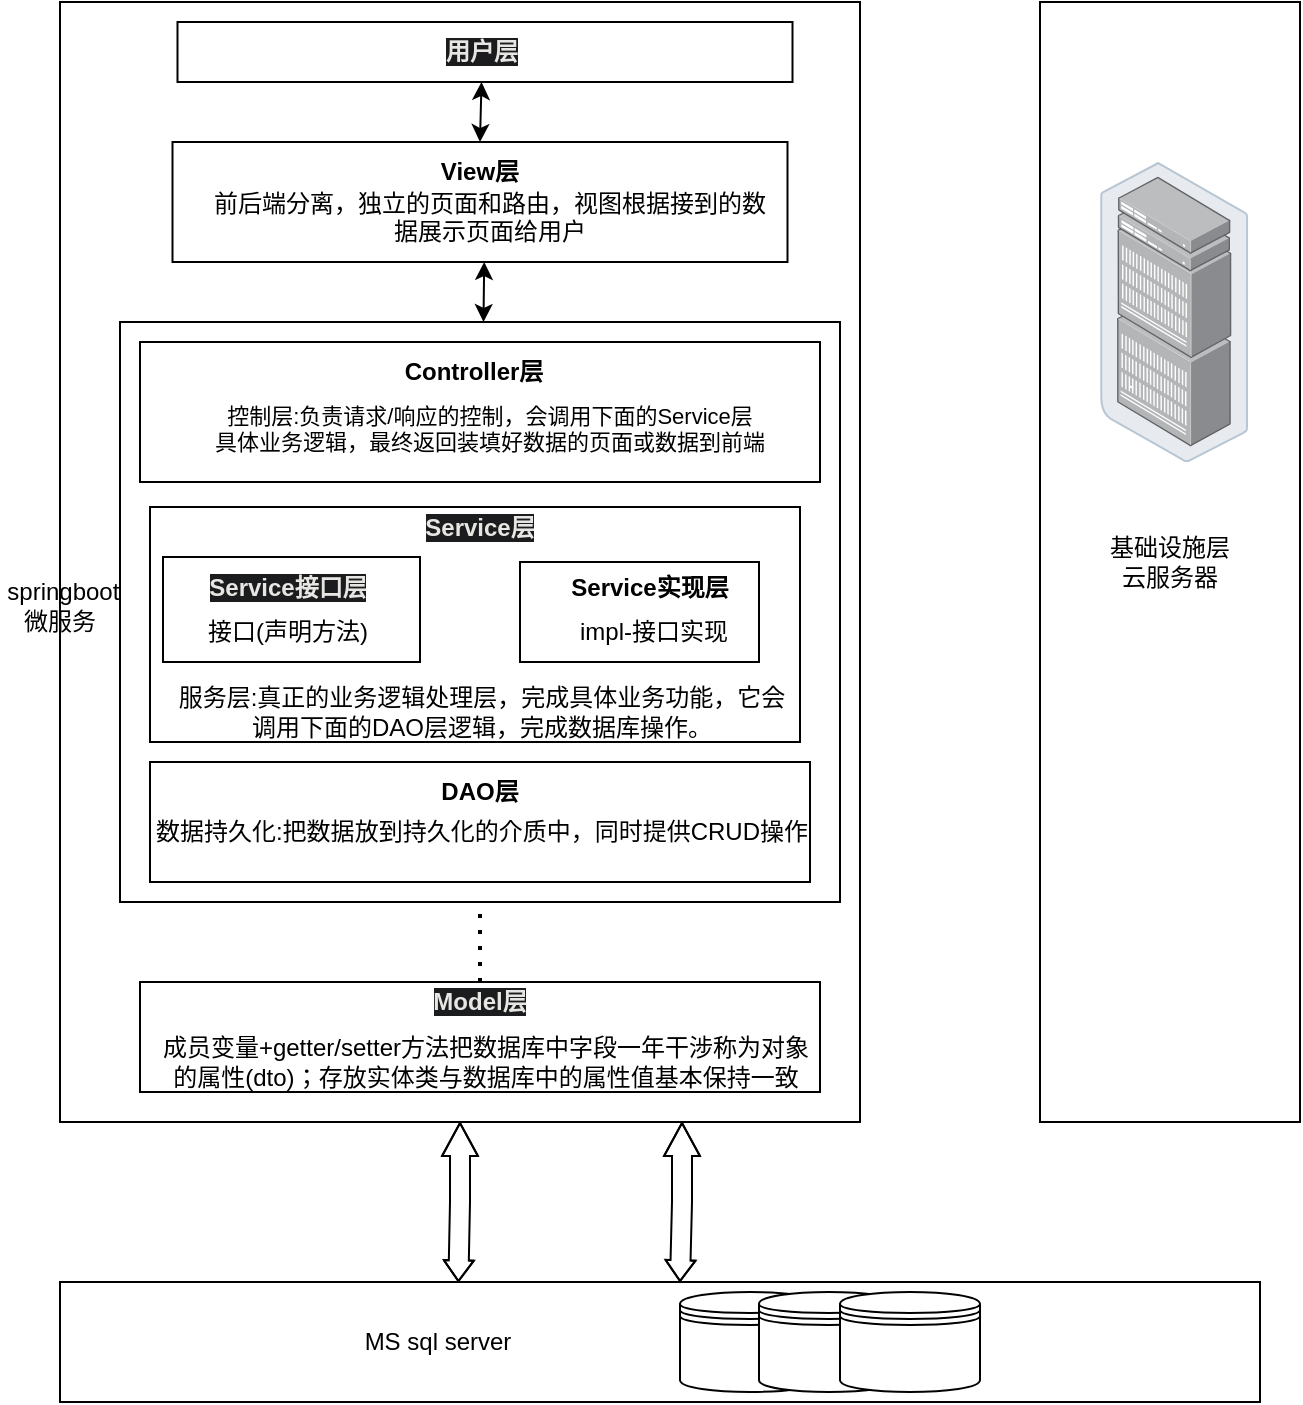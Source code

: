 <mxfile version="21.1.8" type="github">
  <diagram name="第 1 页" id="4BP5UFmYmfHCPq6p5SqR">
    <mxGraphModel dx="1136" dy="608" grid="1" gridSize="10" guides="1" tooltips="1" connect="1" arrows="1" fold="1" page="1" pageScale="1" pageWidth="827" pageHeight="1169" math="0" shadow="0">
      <root>
        <mxCell id="0" />
        <mxCell id="1" parent="0" />
        <mxCell id="xWdIqqFXcE5dGAKo-V1U-1" value="" style="rounded=0;whiteSpace=wrap;html=1;" parent="1" vertex="1">
          <mxGeometry x="60" y="100" width="400" height="560" as="geometry" />
        </mxCell>
        <mxCell id="xWdIqqFXcE5dGAKo-V1U-2" value="基础设施层&lt;br&gt;云服务器" style="rounded=0;whiteSpace=wrap;html=1;" parent="1" vertex="1">
          <mxGeometry x="550" y="100" width="130" height="560" as="geometry" />
        </mxCell>
        <mxCell id="xWdIqqFXcE5dGAKo-V1U-3" value="&lt;p style=&quot;line-height: 120%;&quot;&gt;&lt;br&gt;&lt;/p&gt;" style="rounded=0;whiteSpace=wrap;html=1;" parent="1" vertex="1">
          <mxGeometry x="118.75" y="110" width="307.5" height="30" as="geometry" />
        </mxCell>
        <mxCell id="xWdIqqFXcE5dGAKo-V1U-4" value="" style="rounded=0;whiteSpace=wrap;html=1;" parent="1" vertex="1">
          <mxGeometry x="100" y="590" width="340" height="55" as="geometry" />
        </mxCell>
        <mxCell id="xWdIqqFXcE5dGAKo-V1U-5" value="" style="rounded=0;whiteSpace=wrap;html=1;" parent="1" vertex="1">
          <mxGeometry x="116.25" y="170" width="307.5" height="60" as="geometry" />
        </mxCell>
        <mxCell id="xWdIqqFXcE5dGAKo-V1U-6" value="&lt;div style=&quot;&quot;&gt;&lt;br&gt;&lt;/div&gt;" style="rounded=0;whiteSpace=wrap;html=1;align=left;" parent="1" vertex="1">
          <mxGeometry x="90" y="260" width="360" height="290" as="geometry" />
        </mxCell>
        <mxCell id="xWdIqqFXcE5dGAKo-V1U-7" value="" style="rounded=0;whiteSpace=wrap;html=1;" parent="1" vertex="1">
          <mxGeometry x="60" y="740" width="600" height="60" as="geometry" />
        </mxCell>
        <mxCell id="xWdIqqFXcE5dGAKo-V1U-8" value="" style="rounded=0;whiteSpace=wrap;html=1;" parent="1" vertex="1">
          <mxGeometry x="100" y="270" width="340" height="70" as="geometry" />
        </mxCell>
        <mxCell id="xWdIqqFXcE5dGAKo-V1U-9" value="" style="rounded=0;whiteSpace=wrap;html=1;" parent="1" vertex="1">
          <mxGeometry x="105" y="352.5" width="325" height="117.5" as="geometry" />
        </mxCell>
        <mxCell id="xWdIqqFXcE5dGAKo-V1U-10" value="" style="rounded=0;whiteSpace=wrap;html=1;" parent="1" vertex="1">
          <mxGeometry x="105" y="480" width="330" height="60" as="geometry" />
        </mxCell>
        <mxCell id="FF7UW5eRQw3FAe2rPzKe-4" value="" style="shape=datastore;whiteSpace=wrap;html=1;" vertex="1" parent="1">
          <mxGeometry x="370" y="745" width="70" height="50" as="geometry" />
        </mxCell>
        <mxCell id="FF7UW5eRQw3FAe2rPzKe-10" value="" style="image;points=[];aspect=fixed;html=1;align=center;shadow=0;dashed=0;image=img/lib/allied_telesis/storage/Datacenter_Server_Rack_EoR.svg;" vertex="1" parent="1">
          <mxGeometry x="580" y="180" width="74.22" height="150" as="geometry" />
        </mxCell>
        <mxCell id="FF7UW5eRQw3FAe2rPzKe-5" value="" style="shape=datastore;whiteSpace=wrap;html=1;" vertex="1" parent="1">
          <mxGeometry x="409.5" y="745" width="70" height="50" as="geometry" />
        </mxCell>
        <mxCell id="FF7UW5eRQw3FAe2rPzKe-11" value="" style="endArrow=none;dashed=1;html=1;dashPattern=1 3;strokeWidth=2;rounded=0;entryX=0.5;entryY=1;entryDx=0;entryDy=0;exitX=0.5;exitY=0;exitDx=0;exitDy=0;" edge="1" parent="1" source="xWdIqqFXcE5dGAKo-V1U-4" target="xWdIqqFXcE5dGAKo-V1U-6">
          <mxGeometry width="50" height="50" relative="1" as="geometry">
            <mxPoint x="280" y="540" as="sourcePoint" />
            <mxPoint x="330" y="490" as="targetPoint" />
          </mxGeometry>
        </mxCell>
        <mxCell id="FF7UW5eRQw3FAe2rPzKe-13" value="&lt;b&gt;&lt;span data-darkreader-inline-bgcolor=&quot;&quot; data-darkreader-inline-color=&quot;&quot; style=&quot;color: rgb(232, 230, 227); font-family: Helvetica; font-size: 12px; font-style: normal; font-variant-ligatures: normal; font-variant-caps: normal; letter-spacing: normal; orphans: 2; text-align: center; text-indent: 0px; text-transform: none; widows: 2; word-spacing: 0px; -webkit-text-stroke-width: 0px; background-color: rgb(26, 28, 30); text-decoration-thickness: initial; text-decoration-style: initial; text-decoration-color: initial; float: none; --darkreader-inline-color:#d8d4cf; --darkreader-inline-bgcolor:#151718; display: inline !important;&quot;&gt;用户层&lt;/span&gt;&lt;br&gt;&lt;/b&gt;" style="text;html=1;strokeColor=none;fillColor=none;align=center;verticalAlign=middle;whiteSpace=wrap;rounded=0;" vertex="1" parent="1">
          <mxGeometry x="240.75" y="110" width="60" height="30" as="geometry" />
        </mxCell>
        <mxCell id="FF7UW5eRQw3FAe2rPzKe-14" value="前后端分离，独立的页面和路由，&lt;span data-darkreader-inline-color=&quot;&quot; data-darkreader-inline-bgcolor=&quot;&quot; style=&quot;background-color: initial; color: rgb(0, 0, 0); --darkreader-inline-bgcolor: initial; --darkreader-inline-color:#e8e6e3;&quot;&gt;视图根据接到的数据&lt;/span&gt;&lt;span style=&quot;color: rgb(0, 0, 0); --darkreader-inline-color:#e8e6e3;&quot; data-darkreader-inline-color=&quot;&quot;&gt;展示页面给用户&lt;/span&gt;&lt;br&gt;&lt;div&gt;&lt;br&gt;&lt;/div&gt;" style="text;html=1;strokeColor=none;fillColor=none;align=center;verticalAlign=middle;whiteSpace=wrap;rounded=0;" vertex="1" parent="1">
          <mxGeometry x="130" y="200" width="290" height="30" as="geometry" />
        </mxCell>
        <mxCell id="FF7UW5eRQw3FAe2rPzKe-15" value="&lt;b&gt;View层&lt;br&gt;&lt;/b&gt;" style="text;html=1;strokeColor=none;fillColor=none;align=center;verticalAlign=middle;whiteSpace=wrap;rounded=0;" vertex="1" parent="1">
          <mxGeometry x="240" y="170" width="60" height="30" as="geometry" />
        </mxCell>
        <mxCell id="FF7UW5eRQw3FAe2rPzKe-16" value="&lt;b&gt;Controller层&lt;/b&gt;" style="text;html=1;strokeColor=none;fillColor=none;align=center;verticalAlign=middle;whiteSpace=wrap;rounded=0;" vertex="1" parent="1">
          <mxGeometry x="217" y="270" width="100" height="30" as="geometry" />
        </mxCell>
        <mxCell id="FF7UW5eRQw3FAe2rPzKe-17" value="&lt;div style=&quot;font-size: 11px;&quot;&gt;&lt;font style=&quot;font-size: 11px;&quot;&gt;控制层:负责请求/响应的控制，会调用下&lt;span data-darkreader-inline-color=&quot;&quot; data-darkreader-inline-bgcolor=&quot;&quot; style=&quot;background-color: initial; color: rgb(0, 0, 0); --darkreader-inline-bgcolor: initial; --darkreader-inline-color:#e8e6e3; font-size: 11px;&quot;&gt;面的Service层&lt;/span&gt;&lt;/font&gt;&lt;/div&gt;&lt;div style=&quot;font-size: 11px;&quot;&gt;&lt;font style=&quot;font-size: 11px;&quot;&gt;&lt;span data-darkreader-inline-color=&quot;&quot; data-darkreader-inline-bgcolor=&quot;&quot; style=&quot;background-color: initial; color: rgb(0, 0, 0); --darkreader-inline-bgcolor: initial; --darkreader-inline-color:#e8e6e3; font-size: 11px;&quot;&gt;具体业务逻辑，最终返回装&lt;/span&gt;&lt;span data-darkreader-inline-color=&quot;&quot; data-darkreader-inline-bgcolor=&quot;&quot; style=&quot;background-color: initial; color: rgb(0, 0, 0); --darkreader-inline-bgcolor: initial; --darkreader-inline-color:#e8e6e3; font-size: 11px;&quot;&gt;填好数据的页面或数据到前端&lt;/span&gt;&lt;/font&gt;&lt;/div&gt;&lt;div style=&quot;font-size: 11px;&quot;&gt;&lt;br style=&quot;font-size: 11px;&quot;&gt;&lt;/div&gt;" style="text;html=1;strokeColor=none;fillColor=none;align=center;verticalAlign=middle;whiteSpace=wrap;rounded=0;" vertex="1" parent="1">
          <mxGeometry x="105" y="310" width="340" height="20" as="geometry" />
        </mxCell>
        <mxCell id="FF7UW5eRQw3FAe2rPzKe-18" value="&amp;nbsp; &amp;nbsp;springboot微服务" style="text;html=1;strokeColor=none;fillColor=none;align=center;verticalAlign=middle;whiteSpace=wrap;rounded=0;" vertex="1" parent="1">
          <mxGeometry x="30" y="380" width="60" height="30" as="geometry" />
        </mxCell>
        <mxCell id="FF7UW5eRQw3FAe2rPzKe-20" value="&lt;span data-darkreader-inline-bgcolor=&quot;&quot; data-darkreader-inline-color=&quot;&quot; style=&quot;color: rgb(232, 230, 227); font-family: Helvetica; font-size: 12px; font-style: normal; font-variant-ligatures: normal; font-variant-caps: normal; letter-spacing: normal; orphans: 2; text-align: center; text-indent: 0px; text-transform: none; widows: 2; word-spacing: 0px; -webkit-text-stroke-width: 0px; background-color: rgb(26, 28, 30); text-decoration-thickness: initial; text-decoration-style: initial; text-decoration-color: initial; float: none; --darkreader-inline-color:#d8d4cf; --darkreader-inline-bgcolor:#151718; display: inline !important;&quot;&gt;&lt;b&gt;Service层&lt;/b&gt;&lt;/span&gt;" style="text;html=1;strokeColor=none;fillColor=none;align=center;verticalAlign=middle;whiteSpace=wrap;rounded=0;" vertex="1" parent="1">
          <mxGeometry x="240" y="347.5" width="60" height="30" as="geometry" />
        </mxCell>
        <mxCell id="FF7UW5eRQw3FAe2rPzKe-21" value="" style="rounded=0;whiteSpace=wrap;html=1;" vertex="1" parent="1">
          <mxGeometry x="111.5" y="377.5" width="128.5" height="52.5" as="geometry" />
        </mxCell>
        <mxCell id="FF7UW5eRQw3FAe2rPzKe-23" value="" style="rounded=0;whiteSpace=wrap;html=1;" vertex="1" parent="1">
          <mxGeometry x="290" y="380" width="119.5" height="50" as="geometry" />
        </mxCell>
        <mxCell id="FF7UW5eRQw3FAe2rPzKe-24" value="&lt;div&gt;接口&lt;span data-darkreader-inline-color=&quot;&quot; data-darkreader-inline-bgcolor=&quot;&quot; style=&quot;background-color: initial; color: rgb(0, 0, 0); --darkreader-inline-bgcolor: initial; --darkreader-inline-color:#e8e6e3;&quot;&gt;(声明方法)&lt;/span&gt;&lt;/div&gt;" style="text;html=1;strokeColor=none;fillColor=none;align=center;verticalAlign=middle;whiteSpace=wrap;rounded=0;" vertex="1" parent="1">
          <mxGeometry x="128" y="400" width="92" height="30" as="geometry" />
        </mxCell>
        <mxCell id="FF7UW5eRQw3FAe2rPzKe-25" value="&lt;b&gt;Service实现层&lt;/b&gt;" style="text;html=1;strokeColor=none;fillColor=none;align=center;verticalAlign=middle;whiteSpace=wrap;rounded=0;" vertex="1" parent="1">
          <mxGeometry x="310" y="377.5" width="90" height="30" as="geometry" />
        </mxCell>
        <mxCell id="FF7UW5eRQw3FAe2rPzKe-26" value="MS sql server" style="text;html=1;strokeColor=none;fillColor=none;align=center;verticalAlign=middle;whiteSpace=wrap;rounded=0;" vertex="1" parent="1">
          <mxGeometry x="168.25" y="755" width="162" height="30" as="geometry" />
        </mxCell>
        <mxCell id="FF7UW5eRQw3FAe2rPzKe-27" value="&lt;span data-darkreader-inline-bgcolor=&quot;&quot; data-darkreader-inline-color=&quot;&quot; style=&quot;color: rgb(232, 230, 227); font-family: Helvetica; font-size: 12px; font-style: normal; font-variant-ligatures: normal; font-variant-caps: normal; letter-spacing: normal; orphans: 2; text-align: center; text-indent: 0px; text-transform: none; widows: 2; word-spacing: 0px; -webkit-text-stroke-width: 0px; background-color: rgb(26, 28, 30); text-decoration-thickness: initial; text-decoration-style: initial; text-decoration-color: initial; float: none; --darkreader-inline-color:#d8d4cf; --darkreader-inline-bgcolor:#151718; display: inline !important;&quot;&gt;&lt;b&gt;Service接口层&lt;/b&gt;&lt;/span&gt;" style="text;html=1;strokeColor=none;fillColor=none;align=center;verticalAlign=middle;whiteSpace=wrap;rounded=0;" vertex="1" parent="1">
          <mxGeometry x="131" y="378" width="86" height="30" as="geometry" />
        </mxCell>
        <mxCell id="FF7UW5eRQw3FAe2rPzKe-28" value="&lt;div&gt;impl-接口实现&lt;/div&gt;" style="text;html=1;strokeColor=none;fillColor=none;align=center;verticalAlign=middle;whiteSpace=wrap;rounded=0;" vertex="1" parent="1">
          <mxGeometry x="314" y="400" width="86" height="30" as="geometry" />
        </mxCell>
        <mxCell id="FF7UW5eRQw3FAe2rPzKe-29" value="&lt;b&gt;DAO层&lt;/b&gt;" style="text;html=1;strokeColor=none;fillColor=none;align=center;verticalAlign=middle;whiteSpace=wrap;rounded=0;" vertex="1" parent="1">
          <mxGeometry x="240" y="480" width="60" height="30" as="geometry" />
        </mxCell>
        <mxCell id="FF7UW5eRQw3FAe2rPzKe-30" value="&lt;div&gt;服务层:真正的业务逻辑处理层，完成具体业务功能，&lt;span data-darkreader-inline-color=&quot;&quot; data-darkreader-inline-bgcolor=&quot;&quot; style=&quot;background-color: initial; color: rgb(0, 0, 0); --darkreader-inline-bgcolor: initial; --darkreader-inline-color:#e8e6e3;&quot;&gt;它会调用下面的DAO层逻辑，完成数据库操作。&lt;/span&gt;&lt;/div&gt;" style="text;html=1;strokeColor=none;fillColor=none;align=center;verticalAlign=middle;whiteSpace=wrap;rounded=0;" vertex="1" parent="1">
          <mxGeometry x="117.75" y="440" width="306" height="30" as="geometry" />
        </mxCell>
        <mxCell id="FF7UW5eRQw3FAe2rPzKe-31" value="&lt;div&gt;数据持久化:把数据&lt;span data-darkreader-inline-color=&quot;&quot; data-darkreader-inline-bgcolor=&quot;&quot; style=&quot;background-color: initial; color: rgb(0, 0, 0); --darkreader-inline-bgcolor: initial; --darkreader-inline-color:#e8e6e3;&quot;&gt;放到持久化的介质&lt;/span&gt;&lt;span style=&quot;color: rgb(0, 0, 0); --darkreader-inline-color:#e8e6e3;&quot; data-darkreader-inline-color=&quot;&quot;&gt;中，同时提供CRUD&lt;/span&gt;&lt;span data-darkreader-inline-bgcolor=&quot;&quot; style=&quot;background-color: initial; color: rgb(0, 0, 0); --darkreader-inline-color:#e8e6e3; --darkreader-inline-bgcolor: initial;&quot; data-darkreader-inline-color=&quot;&quot;&gt;操作&lt;/span&gt;&lt;/div&gt;" style="text;html=1;strokeColor=none;fillColor=none;align=center;verticalAlign=middle;whiteSpace=wrap;rounded=0;" vertex="1" parent="1">
          <mxGeometry x="105.75" y="500" width="330" height="30" as="geometry" />
        </mxCell>
        <mxCell id="FF7UW5eRQw3FAe2rPzKe-32" value="&lt;div&gt;成员变量+getter/setter方法&lt;span data-darkreader-inline-color=&quot;&quot; data-darkreader-inline-bgcolor=&quot;&quot; style=&quot;background-color: initial; color: rgb(0, 0, 0); --darkreader-inline-bgcolor: initial; --darkreader-inline-color:#e8e6e3;&quot;&gt;把数据库中字段一年干涉称&lt;/span&gt;&lt;span style=&quot;color: rgb(0, 0, 0); --darkreader-inline-color:#e8e6e3;&quot; data-darkreader-inline-color=&quot;&quot;&gt;为对象的属性(dto)&lt;/span&gt;&lt;span data-darkreader-inline-color=&quot;&quot; data-darkreader-inline-bgcolor=&quot;&quot; style=&quot;background-color: initial; color: rgb(0, 0, 0); --darkreader-inline-bgcolor: initial; --darkreader-inline-color:#e8e6e3;&quot;&gt;；存放实体类&lt;/span&gt;&lt;span style=&quot;color: rgb(0, 0, 0); --darkreader-inline-color:#e8e6e3;&quot; data-darkreader-inline-color=&quot;&quot;&gt;与数据库中的属性值基本保&lt;/span&gt;&lt;span data-darkreader-inline-bgcolor=&quot;&quot; style=&quot;background-color: initial; color: rgb(0, 0, 0); --darkreader-inline-color:#e8e6e3; --darkreader-inline-bgcolor: initial;&quot; data-darkreader-inline-color=&quot;&quot;&gt;持一致&lt;/span&gt;&lt;/div&gt;" style="text;html=1;strokeColor=none;fillColor=none;align=center;verticalAlign=middle;whiteSpace=wrap;rounded=0;" vertex="1" parent="1">
          <mxGeometry x="107.5" y="615" width="330" height="30" as="geometry" />
        </mxCell>
        <mxCell id="FF7UW5eRQw3FAe2rPzKe-36" value="" style="shape=datastore;whiteSpace=wrap;html=1;" vertex="1" parent="1">
          <mxGeometry x="450" y="745" width="70" height="50" as="geometry" />
        </mxCell>
        <mxCell id="FF7UW5eRQw3FAe2rPzKe-33" value="&lt;span data-darkreader-inline-bgcolor=&quot;&quot; data-darkreader-inline-color=&quot;&quot; style=&quot;color: rgb(232, 230, 227); font-family: Helvetica; font-size: 12px; font-style: normal; font-variant-ligatures: normal; font-variant-caps: normal; letter-spacing: normal; orphans: 2; text-align: center; text-indent: 0px; text-transform: none; widows: 2; word-spacing: 0px; -webkit-text-stroke-width: 0px; background-color: rgb(26, 28, 30); text-decoration-thickness: initial; text-decoration-style: initial; text-decoration-color: initial; float: none; display: inline !important; --darkreader-inline-color:#d8d4cf; --darkreader-inline-bgcolor:#151718;&quot;&gt;&lt;b&gt;Model层&lt;/b&gt;&lt;/span&gt;" style="text;html=1;strokeColor=none;fillColor=none;align=center;verticalAlign=middle;whiteSpace=wrap;rounded=0;" vertex="1" parent="1">
          <mxGeometry x="240" y="585" width="60" height="30" as="geometry" />
        </mxCell>
        <mxCell id="FF7UW5eRQw3FAe2rPzKe-35" value="" style="shape=flexArrow;endArrow=classic;startArrow=classic;html=1;rounded=0;endWidth=6.933;endSize=5.179;startWidth=4;startSize=3.12;entryX=0.5;entryY=1;entryDx=0;entryDy=0;exitX=0.332;exitY=0.001;exitDx=0;exitDy=0;exitPerimeter=0;" edge="1" parent="1" source="xWdIqqFXcE5dGAKo-V1U-7" target="xWdIqqFXcE5dGAKo-V1U-1">
          <mxGeometry width="100" height="100" relative="1" as="geometry">
            <mxPoint x="230" y="760" as="sourcePoint" />
            <mxPoint x="330" y="660" as="targetPoint" />
            <Array as="points">
              <mxPoint x="260" y="700" />
            </Array>
          </mxGeometry>
        </mxCell>
        <mxCell id="FF7UW5eRQw3FAe2rPzKe-37" value="" style="endArrow=classic;startArrow=classic;html=1;rounded=0;entryX=0.5;entryY=1;entryDx=0;entryDy=0;exitX=0.5;exitY=0;exitDx=0;exitDy=0;" edge="1" parent="1" source="FF7UW5eRQw3FAe2rPzKe-15" target="FF7UW5eRQw3FAe2rPzKe-13">
          <mxGeometry width="50" height="50" relative="1" as="geometry">
            <mxPoint x="240" y="190" as="sourcePoint" />
            <mxPoint x="290" y="140" as="targetPoint" />
          </mxGeometry>
        </mxCell>
        <mxCell id="FF7UW5eRQw3FAe2rPzKe-38" value="" style="endArrow=classic;startArrow=classic;html=1;rounded=0;entryX=0.49;entryY=1;entryDx=0;entryDy=0;entryPerimeter=0;" edge="1" parent="1" source="xWdIqqFXcE5dGAKo-V1U-6" target="FF7UW5eRQw3FAe2rPzKe-14">
          <mxGeometry width="50" height="50" relative="1" as="geometry">
            <mxPoint x="224.25" y="280" as="sourcePoint" />
            <mxPoint x="274.25" y="230" as="targetPoint" />
          </mxGeometry>
        </mxCell>
        <mxCell id="FF7UW5eRQw3FAe2rPzKe-39" value="" style="shape=flexArrow;endArrow=classic;startArrow=classic;html=1;rounded=0;endWidth=6.933;endSize=5.179;startWidth=4;startSize=3.12;entryX=0.5;entryY=1;entryDx=0;entryDy=0;exitX=0.332;exitY=0.001;exitDx=0;exitDy=0;exitPerimeter=0;" edge="1" parent="1">
          <mxGeometry width="100" height="100" relative="1" as="geometry">
            <mxPoint x="370" y="740" as="sourcePoint" />
            <mxPoint x="371" y="660" as="targetPoint" />
            <Array as="points">
              <mxPoint x="371" y="700" />
            </Array>
          </mxGeometry>
        </mxCell>
      </root>
    </mxGraphModel>
  </diagram>
</mxfile>
